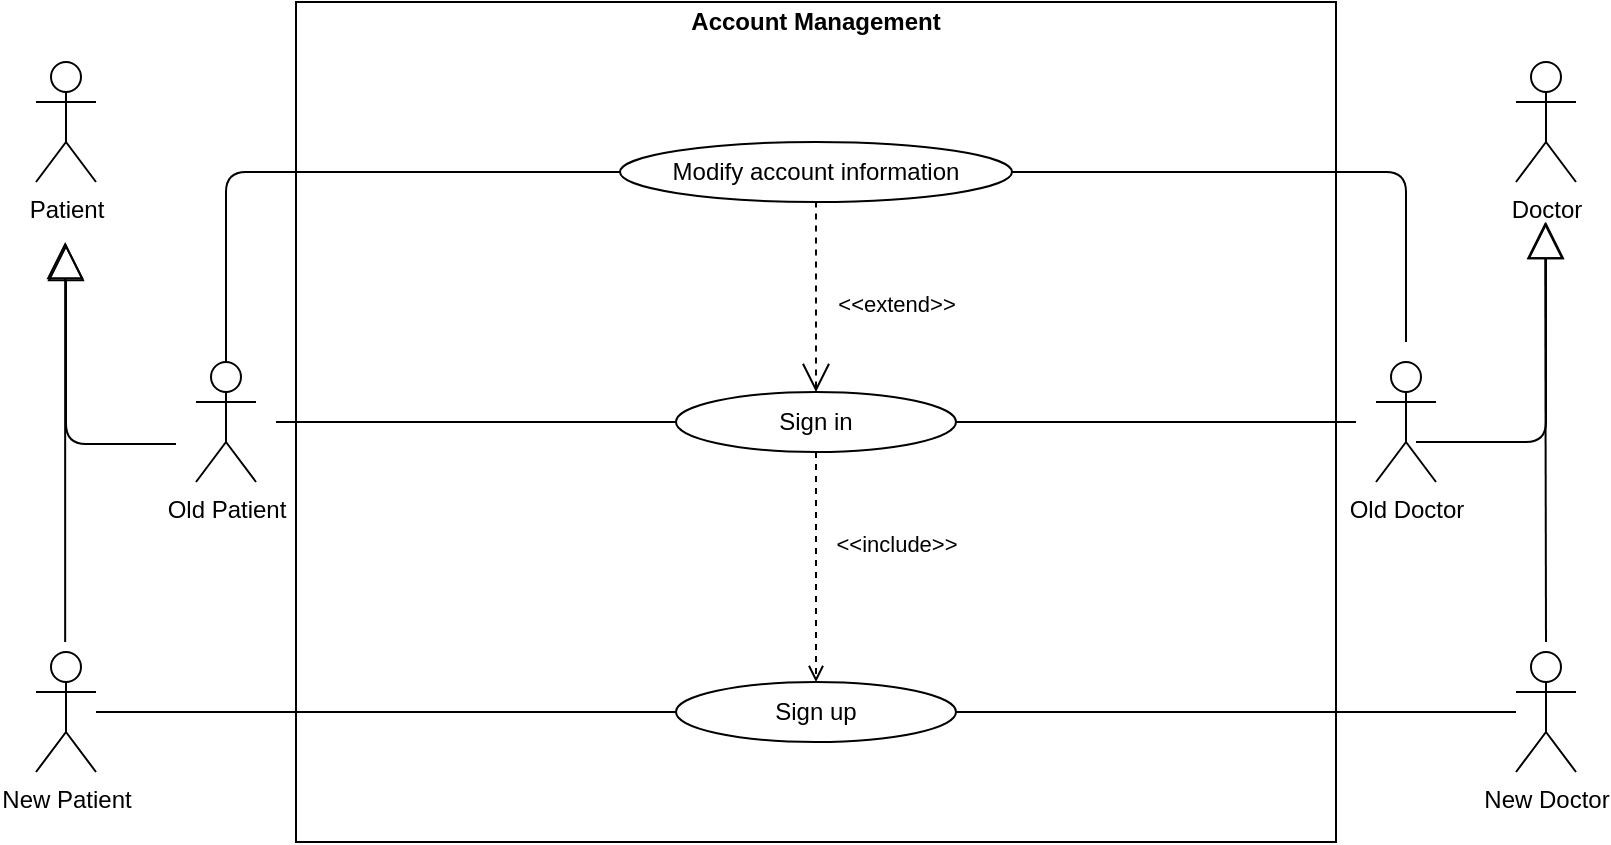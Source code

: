 <mxfile version="13.9.9" type="device"><diagram id="f9_kFmap7iL-kR0q2ygJ" name="페이지-1"><mxGraphModel dx="1185" dy="685" grid="1" gridSize="10" guides="1" tooltips="1" connect="1" arrows="1" fold="1" page="1" pageScale="1" pageWidth="827" pageHeight="1169" math="0" shadow="0"><root><mxCell id="0"/><mxCell id="1" parent="0"/><mxCell id="8cOYVsPHI5An_K0zpHF0-2" value="" style="rounded=0;whiteSpace=wrap;html=1;" vertex="1" parent="1"><mxGeometry x="160" y="100" width="520" height="420" as="geometry"/></mxCell><mxCell id="8cOYVsPHI5An_K0zpHF0-3" value="New Patient&lt;br&gt;" style="shape=umlActor;verticalLabelPosition=bottom;verticalAlign=top;html=1;outlineConnect=0;" vertex="1" parent="1"><mxGeometry x="30" y="425" width="30" height="60" as="geometry"/></mxCell><mxCell id="8cOYVsPHI5An_K0zpHF0-4" value="Doctor&lt;br&gt;" style="shape=umlActor;verticalLabelPosition=bottom;verticalAlign=top;html=1;outlineConnect=0;" vertex="1" parent="1"><mxGeometry x="770" y="130" width="30" height="60" as="geometry"/></mxCell><mxCell id="8cOYVsPHI5An_K0zpHF0-5" value="Old Doctor" style="shape=umlActor;verticalLabelPosition=bottom;verticalAlign=top;html=1;outlineConnect=0;" vertex="1" parent="1"><mxGeometry x="700" y="280" width="30" height="60" as="geometry"/></mxCell><mxCell id="8cOYVsPHI5An_K0zpHF0-6" value="Patient&lt;br&gt;" style="shape=umlActor;verticalLabelPosition=bottom;verticalAlign=top;html=1;outlineConnect=0;" vertex="1" parent="1"><mxGeometry x="30" y="130" width="30" height="60" as="geometry"/></mxCell><mxCell id="8cOYVsPHI5An_K0zpHF0-7" value="Old Patient&lt;br&gt;" style="shape=umlActor;verticalLabelPosition=bottom;verticalAlign=top;html=1;outlineConnect=0;" vertex="1" parent="1"><mxGeometry x="110" y="280" width="30" height="60" as="geometry"/></mxCell><mxCell id="8cOYVsPHI5An_K0zpHF0-8" value="New Doctor&lt;br&gt;" style="shape=umlActor;verticalLabelPosition=bottom;verticalAlign=top;html=1;outlineConnect=0;" vertex="1" parent="1"><mxGeometry x="770" y="425" width="30" height="60" as="geometry"/></mxCell><mxCell id="8cOYVsPHI5An_K0zpHF0-13" value="Account Management" style="text;html=1;strokeColor=none;fillColor=none;align=center;verticalAlign=middle;whiteSpace=wrap;rounded=0;fontStyle=1" vertex="1" parent="1"><mxGeometry x="345" y="100" width="150" height="20" as="geometry"/></mxCell><mxCell id="8cOYVsPHI5An_K0zpHF0-20" value="" style="endArrow=block;endSize=16;endFill=0;html=1;" edge="1" parent="1"><mxGeometry width="160" relative="1" as="geometry"><mxPoint x="100" y="321" as="sourcePoint"/><mxPoint x="45" y="221" as="targetPoint"/><Array as="points"><mxPoint x="45" y="321"/></Array></mxGeometry></mxCell><mxCell id="8cOYVsPHI5An_K0zpHF0-21" value="&lt;br&gt;" style="endArrow=block;endSize=16;endFill=0;html=1;" edge="1" parent="1"><mxGeometry width="160" relative="1" as="geometry"><mxPoint x="44.58" y="420" as="sourcePoint"/><mxPoint x="44.58" y="220" as="targetPoint"/><Array as="points"/></mxGeometry></mxCell><mxCell id="8cOYVsPHI5An_K0zpHF0-24" value="" style="endArrow=block;endSize=16;endFill=0;html=1;" edge="1" parent="1"><mxGeometry width="160" relative="1" as="geometry"><mxPoint x="720" y="320" as="sourcePoint"/><mxPoint x="785" y="210" as="targetPoint"/><Array as="points"><mxPoint x="740" y="320"/><mxPoint x="785" y="320"/></Array></mxGeometry></mxCell><mxCell id="8cOYVsPHI5An_K0zpHF0-25" value="&lt;br&gt;" style="endArrow=block;endSize=16;endFill=0;html=1;" edge="1" parent="1"><mxGeometry width="160" relative="1" as="geometry"><mxPoint x="785" y="420" as="sourcePoint"/><mxPoint x="784.58" y="210" as="targetPoint"/><Array as="points"/></mxGeometry></mxCell><mxCell id="8cOYVsPHI5An_K0zpHF0-26" value="Sign up" style="ellipse;whiteSpace=wrap;html=1;" vertex="1" parent="1"><mxGeometry x="350" y="440" width="140" height="30" as="geometry"/></mxCell><mxCell id="8cOYVsPHI5An_K0zpHF0-27" value="Sign in" style="ellipse;whiteSpace=wrap;html=1;" vertex="1" parent="1"><mxGeometry x="350" y="295" width="140" height="30" as="geometry"/></mxCell><mxCell id="8cOYVsPHI5An_K0zpHF0-28" value="Modify account information" style="ellipse;whiteSpace=wrap;html=1;" vertex="1" parent="1"><mxGeometry x="322" y="170" width="196" height="30" as="geometry"/></mxCell><mxCell id="8cOYVsPHI5An_K0zpHF0-29" value="&amp;lt;&amp;lt;include&amp;gt;&amp;gt;" style="edgeStyle=none;html=1;endArrow=open;verticalAlign=bottom;dashed=1;labelBackgroundColor=none;" edge="1" parent="1" source="8cOYVsPHI5An_K0zpHF0-27" target="8cOYVsPHI5An_K0zpHF0-26"><mxGeometry x="-0.043" y="40" width="160" relative="1" as="geometry"><mxPoint x="460" y="370" as="sourcePoint"/><mxPoint x="620" y="370" as="targetPoint"/><mxPoint as="offset"/></mxGeometry></mxCell><mxCell id="8cOYVsPHI5An_K0zpHF0-30" value="&amp;lt;&amp;lt;extend&amp;gt;&amp;gt;" style="edgeStyle=none;html=1;startArrow=open;endArrow=none;startSize=12;verticalAlign=bottom;dashed=1;labelBackgroundColor=none;entryX=0.5;entryY=1;entryDx=0;entryDy=0;" edge="1" parent="1" source="8cOYVsPHI5An_K0zpHF0-27" target="8cOYVsPHI5An_K0zpHF0-28"><mxGeometry x="-0.261" y="-40" width="160" relative="1" as="geometry"><mxPoint x="460" y="370" as="sourcePoint"/><mxPoint x="620" y="370" as="targetPoint"/><mxPoint as="offset"/></mxGeometry></mxCell><mxCell id="8cOYVsPHI5An_K0zpHF0-32" value="" style="endArrow=none;html=1;" edge="1" parent="1" source="8cOYVsPHI5An_K0zpHF0-26" target="8cOYVsPHI5An_K0zpHF0-8"><mxGeometry width="50" height="50" relative="1" as="geometry"><mxPoint x="510" y="390" as="sourcePoint"/><mxPoint x="560" y="340" as="targetPoint"/></mxGeometry></mxCell><mxCell id="8cOYVsPHI5An_K0zpHF0-33" value="" style="endArrow=none;html=1;" edge="1" parent="1" source="8cOYVsPHI5An_K0zpHF0-26" target="8cOYVsPHI5An_K0zpHF0-3"><mxGeometry width="50" height="50" relative="1" as="geometry"><mxPoint x="495.24" y="459.563" as="sourcePoint"/><mxPoint x="710" y="441.271" as="targetPoint"/></mxGeometry></mxCell><mxCell id="8cOYVsPHI5An_K0zpHF0-38" value="" style="endArrow=none;html=1;" edge="1" parent="1" source="8cOYVsPHI5An_K0zpHF0-27"><mxGeometry width="50" height="50" relative="1" as="geometry"><mxPoint x="510" y="390" as="sourcePoint"/><mxPoint x="690" y="310" as="targetPoint"/></mxGeometry></mxCell><mxCell id="8cOYVsPHI5An_K0zpHF0-39" value="" style="endArrow=none;html=1;" edge="1" parent="1" source="8cOYVsPHI5An_K0zpHF0-27"><mxGeometry width="50" height="50" relative="1" as="geometry"><mxPoint x="500" y="320" as="sourcePoint"/><mxPoint x="150" y="310" as="targetPoint"/></mxGeometry></mxCell><mxCell id="8cOYVsPHI5An_K0zpHF0-40" value="" style="endArrow=none;html=1;" edge="1" parent="1" source="8cOYVsPHI5An_K0zpHF0-7" target="8cOYVsPHI5An_K0zpHF0-28"><mxGeometry width="50" height="50" relative="1" as="geometry"><mxPoint x="510" y="390" as="sourcePoint"/><mxPoint x="560" y="340" as="targetPoint"/><Array as="points"><mxPoint x="125" y="185"/></Array></mxGeometry></mxCell><mxCell id="8cOYVsPHI5An_K0zpHF0-41" value="" style="endArrow=none;html=1;" edge="1" parent="1" source="8cOYVsPHI5An_K0zpHF0-28"><mxGeometry width="50" height="50" relative="1" as="geometry"><mxPoint x="150" y="313.646" as="sourcePoint"/><mxPoint x="715" y="270" as="targetPoint"/><Array as="points"><mxPoint x="715" y="185"/></Array></mxGeometry></mxCell></root></mxGraphModel></diagram></mxfile>